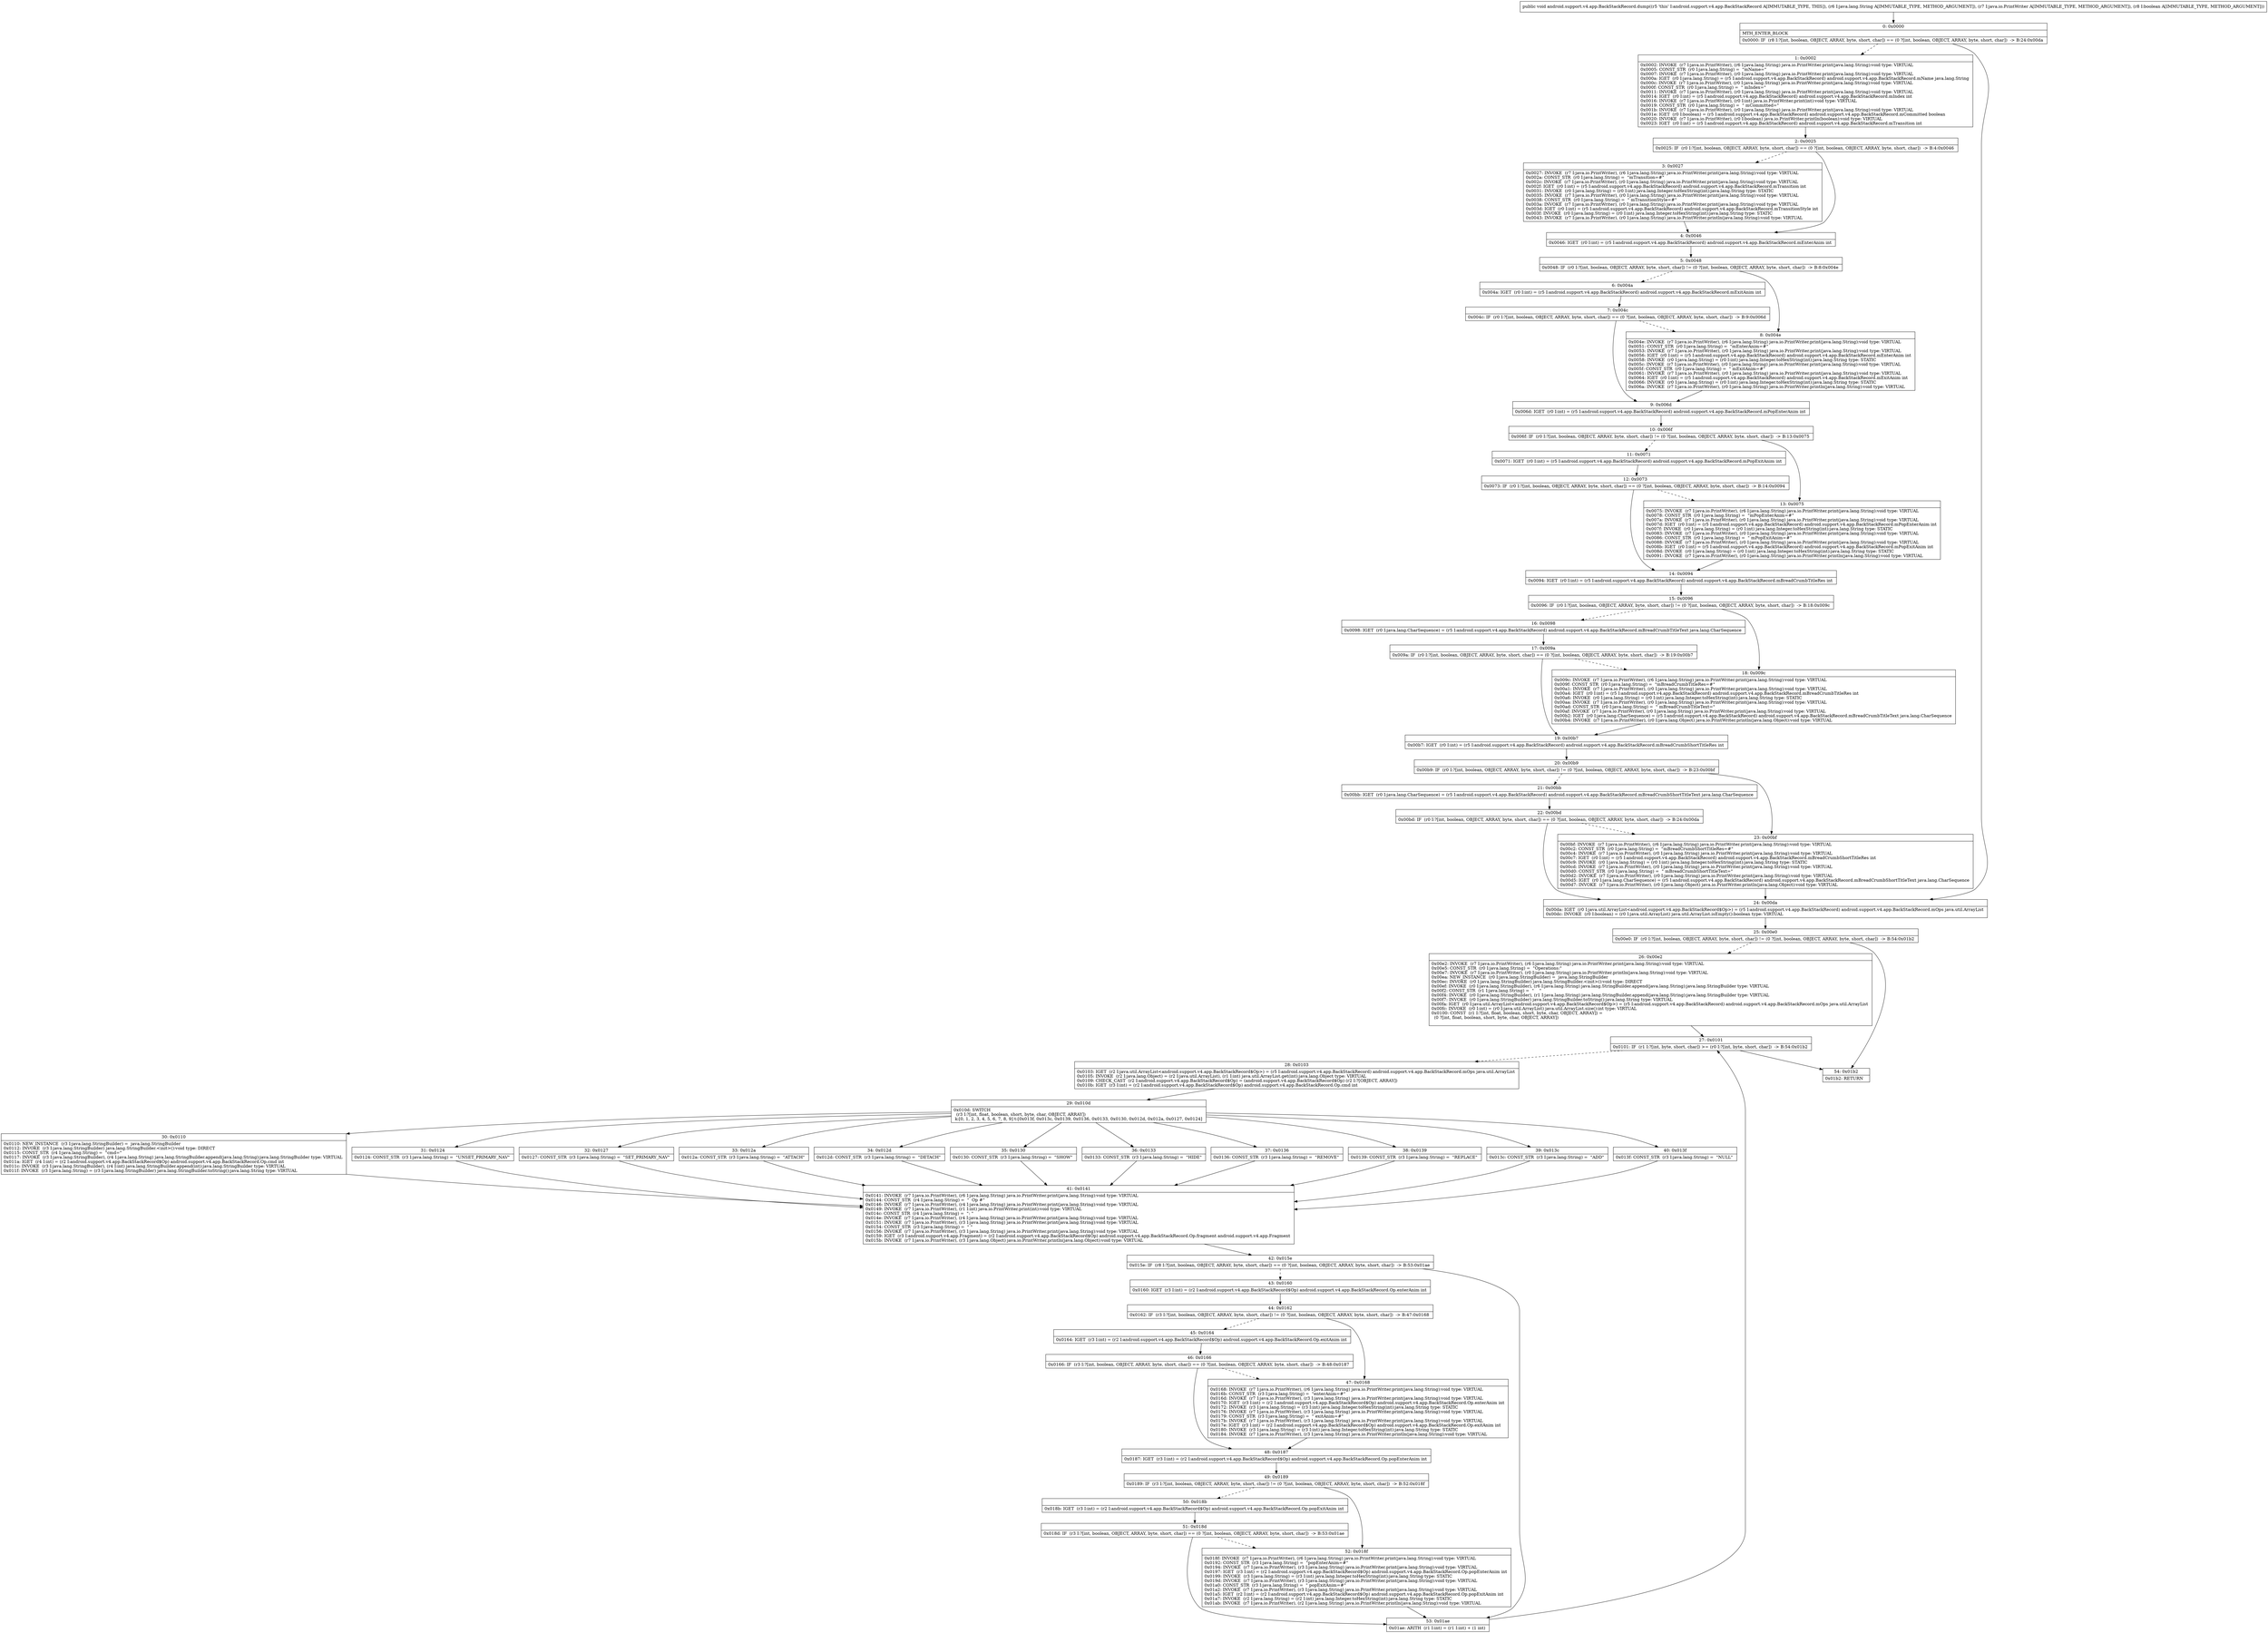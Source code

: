 digraph "CFG forandroid.support.v4.app.BackStackRecord.dump(Ljava\/lang\/String;Ljava\/io\/PrintWriter;Z)V" {
Node_0 [shape=record,label="{0\:\ 0x0000|MTH_ENTER_BLOCK\l|0x0000: IF  (r8 I:?[int, boolean, OBJECT, ARRAY, byte, short, char]) == (0 ?[int, boolean, OBJECT, ARRAY, byte, short, char])  \-\> B:24:0x00da \l}"];
Node_1 [shape=record,label="{1\:\ 0x0002|0x0002: INVOKE  (r7 I:java.io.PrintWriter), (r6 I:java.lang.String) java.io.PrintWriter.print(java.lang.String):void type: VIRTUAL \l0x0005: CONST_STR  (r0 I:java.lang.String) =  \"mName=\" \l0x0007: INVOKE  (r7 I:java.io.PrintWriter), (r0 I:java.lang.String) java.io.PrintWriter.print(java.lang.String):void type: VIRTUAL \l0x000a: IGET  (r0 I:java.lang.String) = (r5 I:android.support.v4.app.BackStackRecord) android.support.v4.app.BackStackRecord.mName java.lang.String \l0x000c: INVOKE  (r7 I:java.io.PrintWriter), (r0 I:java.lang.String) java.io.PrintWriter.print(java.lang.String):void type: VIRTUAL \l0x000f: CONST_STR  (r0 I:java.lang.String) =  \" mIndex=\" \l0x0011: INVOKE  (r7 I:java.io.PrintWriter), (r0 I:java.lang.String) java.io.PrintWriter.print(java.lang.String):void type: VIRTUAL \l0x0014: IGET  (r0 I:int) = (r5 I:android.support.v4.app.BackStackRecord) android.support.v4.app.BackStackRecord.mIndex int \l0x0016: INVOKE  (r7 I:java.io.PrintWriter), (r0 I:int) java.io.PrintWriter.print(int):void type: VIRTUAL \l0x0019: CONST_STR  (r0 I:java.lang.String) =  \" mCommitted=\" \l0x001b: INVOKE  (r7 I:java.io.PrintWriter), (r0 I:java.lang.String) java.io.PrintWriter.print(java.lang.String):void type: VIRTUAL \l0x001e: IGET  (r0 I:boolean) = (r5 I:android.support.v4.app.BackStackRecord) android.support.v4.app.BackStackRecord.mCommitted boolean \l0x0020: INVOKE  (r7 I:java.io.PrintWriter), (r0 I:boolean) java.io.PrintWriter.println(boolean):void type: VIRTUAL \l0x0023: IGET  (r0 I:int) = (r5 I:android.support.v4.app.BackStackRecord) android.support.v4.app.BackStackRecord.mTransition int \l}"];
Node_2 [shape=record,label="{2\:\ 0x0025|0x0025: IF  (r0 I:?[int, boolean, OBJECT, ARRAY, byte, short, char]) == (0 ?[int, boolean, OBJECT, ARRAY, byte, short, char])  \-\> B:4:0x0046 \l}"];
Node_3 [shape=record,label="{3\:\ 0x0027|0x0027: INVOKE  (r7 I:java.io.PrintWriter), (r6 I:java.lang.String) java.io.PrintWriter.print(java.lang.String):void type: VIRTUAL \l0x002a: CONST_STR  (r0 I:java.lang.String) =  \"mTransition=#\" \l0x002c: INVOKE  (r7 I:java.io.PrintWriter), (r0 I:java.lang.String) java.io.PrintWriter.print(java.lang.String):void type: VIRTUAL \l0x002f: IGET  (r0 I:int) = (r5 I:android.support.v4.app.BackStackRecord) android.support.v4.app.BackStackRecord.mTransition int \l0x0031: INVOKE  (r0 I:java.lang.String) = (r0 I:int) java.lang.Integer.toHexString(int):java.lang.String type: STATIC \l0x0035: INVOKE  (r7 I:java.io.PrintWriter), (r0 I:java.lang.String) java.io.PrintWriter.print(java.lang.String):void type: VIRTUAL \l0x0038: CONST_STR  (r0 I:java.lang.String) =  \" mTransitionStyle=#\" \l0x003a: INVOKE  (r7 I:java.io.PrintWriter), (r0 I:java.lang.String) java.io.PrintWriter.print(java.lang.String):void type: VIRTUAL \l0x003d: IGET  (r0 I:int) = (r5 I:android.support.v4.app.BackStackRecord) android.support.v4.app.BackStackRecord.mTransitionStyle int \l0x003f: INVOKE  (r0 I:java.lang.String) = (r0 I:int) java.lang.Integer.toHexString(int):java.lang.String type: STATIC \l0x0043: INVOKE  (r7 I:java.io.PrintWriter), (r0 I:java.lang.String) java.io.PrintWriter.println(java.lang.String):void type: VIRTUAL \l}"];
Node_4 [shape=record,label="{4\:\ 0x0046|0x0046: IGET  (r0 I:int) = (r5 I:android.support.v4.app.BackStackRecord) android.support.v4.app.BackStackRecord.mEnterAnim int \l}"];
Node_5 [shape=record,label="{5\:\ 0x0048|0x0048: IF  (r0 I:?[int, boolean, OBJECT, ARRAY, byte, short, char]) != (0 ?[int, boolean, OBJECT, ARRAY, byte, short, char])  \-\> B:8:0x004e \l}"];
Node_6 [shape=record,label="{6\:\ 0x004a|0x004a: IGET  (r0 I:int) = (r5 I:android.support.v4.app.BackStackRecord) android.support.v4.app.BackStackRecord.mExitAnim int \l}"];
Node_7 [shape=record,label="{7\:\ 0x004c|0x004c: IF  (r0 I:?[int, boolean, OBJECT, ARRAY, byte, short, char]) == (0 ?[int, boolean, OBJECT, ARRAY, byte, short, char])  \-\> B:9:0x006d \l}"];
Node_8 [shape=record,label="{8\:\ 0x004e|0x004e: INVOKE  (r7 I:java.io.PrintWriter), (r6 I:java.lang.String) java.io.PrintWriter.print(java.lang.String):void type: VIRTUAL \l0x0051: CONST_STR  (r0 I:java.lang.String) =  \"mEnterAnim=#\" \l0x0053: INVOKE  (r7 I:java.io.PrintWriter), (r0 I:java.lang.String) java.io.PrintWriter.print(java.lang.String):void type: VIRTUAL \l0x0056: IGET  (r0 I:int) = (r5 I:android.support.v4.app.BackStackRecord) android.support.v4.app.BackStackRecord.mEnterAnim int \l0x0058: INVOKE  (r0 I:java.lang.String) = (r0 I:int) java.lang.Integer.toHexString(int):java.lang.String type: STATIC \l0x005c: INVOKE  (r7 I:java.io.PrintWriter), (r0 I:java.lang.String) java.io.PrintWriter.print(java.lang.String):void type: VIRTUAL \l0x005f: CONST_STR  (r0 I:java.lang.String) =  \" mExitAnim=#\" \l0x0061: INVOKE  (r7 I:java.io.PrintWriter), (r0 I:java.lang.String) java.io.PrintWriter.print(java.lang.String):void type: VIRTUAL \l0x0064: IGET  (r0 I:int) = (r5 I:android.support.v4.app.BackStackRecord) android.support.v4.app.BackStackRecord.mExitAnim int \l0x0066: INVOKE  (r0 I:java.lang.String) = (r0 I:int) java.lang.Integer.toHexString(int):java.lang.String type: STATIC \l0x006a: INVOKE  (r7 I:java.io.PrintWriter), (r0 I:java.lang.String) java.io.PrintWriter.println(java.lang.String):void type: VIRTUAL \l}"];
Node_9 [shape=record,label="{9\:\ 0x006d|0x006d: IGET  (r0 I:int) = (r5 I:android.support.v4.app.BackStackRecord) android.support.v4.app.BackStackRecord.mPopEnterAnim int \l}"];
Node_10 [shape=record,label="{10\:\ 0x006f|0x006f: IF  (r0 I:?[int, boolean, OBJECT, ARRAY, byte, short, char]) != (0 ?[int, boolean, OBJECT, ARRAY, byte, short, char])  \-\> B:13:0x0075 \l}"];
Node_11 [shape=record,label="{11\:\ 0x0071|0x0071: IGET  (r0 I:int) = (r5 I:android.support.v4.app.BackStackRecord) android.support.v4.app.BackStackRecord.mPopExitAnim int \l}"];
Node_12 [shape=record,label="{12\:\ 0x0073|0x0073: IF  (r0 I:?[int, boolean, OBJECT, ARRAY, byte, short, char]) == (0 ?[int, boolean, OBJECT, ARRAY, byte, short, char])  \-\> B:14:0x0094 \l}"];
Node_13 [shape=record,label="{13\:\ 0x0075|0x0075: INVOKE  (r7 I:java.io.PrintWriter), (r6 I:java.lang.String) java.io.PrintWriter.print(java.lang.String):void type: VIRTUAL \l0x0078: CONST_STR  (r0 I:java.lang.String) =  \"mPopEnterAnim=#\" \l0x007a: INVOKE  (r7 I:java.io.PrintWriter), (r0 I:java.lang.String) java.io.PrintWriter.print(java.lang.String):void type: VIRTUAL \l0x007d: IGET  (r0 I:int) = (r5 I:android.support.v4.app.BackStackRecord) android.support.v4.app.BackStackRecord.mPopEnterAnim int \l0x007f: INVOKE  (r0 I:java.lang.String) = (r0 I:int) java.lang.Integer.toHexString(int):java.lang.String type: STATIC \l0x0083: INVOKE  (r7 I:java.io.PrintWriter), (r0 I:java.lang.String) java.io.PrintWriter.print(java.lang.String):void type: VIRTUAL \l0x0086: CONST_STR  (r0 I:java.lang.String) =  \" mPopExitAnim=#\" \l0x0088: INVOKE  (r7 I:java.io.PrintWriter), (r0 I:java.lang.String) java.io.PrintWriter.print(java.lang.String):void type: VIRTUAL \l0x008b: IGET  (r0 I:int) = (r5 I:android.support.v4.app.BackStackRecord) android.support.v4.app.BackStackRecord.mPopExitAnim int \l0x008d: INVOKE  (r0 I:java.lang.String) = (r0 I:int) java.lang.Integer.toHexString(int):java.lang.String type: STATIC \l0x0091: INVOKE  (r7 I:java.io.PrintWriter), (r0 I:java.lang.String) java.io.PrintWriter.println(java.lang.String):void type: VIRTUAL \l}"];
Node_14 [shape=record,label="{14\:\ 0x0094|0x0094: IGET  (r0 I:int) = (r5 I:android.support.v4.app.BackStackRecord) android.support.v4.app.BackStackRecord.mBreadCrumbTitleRes int \l}"];
Node_15 [shape=record,label="{15\:\ 0x0096|0x0096: IF  (r0 I:?[int, boolean, OBJECT, ARRAY, byte, short, char]) != (0 ?[int, boolean, OBJECT, ARRAY, byte, short, char])  \-\> B:18:0x009c \l}"];
Node_16 [shape=record,label="{16\:\ 0x0098|0x0098: IGET  (r0 I:java.lang.CharSequence) = (r5 I:android.support.v4.app.BackStackRecord) android.support.v4.app.BackStackRecord.mBreadCrumbTitleText java.lang.CharSequence \l}"];
Node_17 [shape=record,label="{17\:\ 0x009a|0x009a: IF  (r0 I:?[int, boolean, OBJECT, ARRAY, byte, short, char]) == (0 ?[int, boolean, OBJECT, ARRAY, byte, short, char])  \-\> B:19:0x00b7 \l}"];
Node_18 [shape=record,label="{18\:\ 0x009c|0x009c: INVOKE  (r7 I:java.io.PrintWriter), (r6 I:java.lang.String) java.io.PrintWriter.print(java.lang.String):void type: VIRTUAL \l0x009f: CONST_STR  (r0 I:java.lang.String) =  \"mBreadCrumbTitleRes=#\" \l0x00a1: INVOKE  (r7 I:java.io.PrintWriter), (r0 I:java.lang.String) java.io.PrintWriter.print(java.lang.String):void type: VIRTUAL \l0x00a4: IGET  (r0 I:int) = (r5 I:android.support.v4.app.BackStackRecord) android.support.v4.app.BackStackRecord.mBreadCrumbTitleRes int \l0x00a6: INVOKE  (r0 I:java.lang.String) = (r0 I:int) java.lang.Integer.toHexString(int):java.lang.String type: STATIC \l0x00aa: INVOKE  (r7 I:java.io.PrintWriter), (r0 I:java.lang.String) java.io.PrintWriter.print(java.lang.String):void type: VIRTUAL \l0x00ad: CONST_STR  (r0 I:java.lang.String) =  \" mBreadCrumbTitleText=\" \l0x00af: INVOKE  (r7 I:java.io.PrintWriter), (r0 I:java.lang.String) java.io.PrintWriter.print(java.lang.String):void type: VIRTUAL \l0x00b2: IGET  (r0 I:java.lang.CharSequence) = (r5 I:android.support.v4.app.BackStackRecord) android.support.v4.app.BackStackRecord.mBreadCrumbTitleText java.lang.CharSequence \l0x00b4: INVOKE  (r7 I:java.io.PrintWriter), (r0 I:java.lang.Object) java.io.PrintWriter.println(java.lang.Object):void type: VIRTUAL \l}"];
Node_19 [shape=record,label="{19\:\ 0x00b7|0x00b7: IGET  (r0 I:int) = (r5 I:android.support.v4.app.BackStackRecord) android.support.v4.app.BackStackRecord.mBreadCrumbShortTitleRes int \l}"];
Node_20 [shape=record,label="{20\:\ 0x00b9|0x00b9: IF  (r0 I:?[int, boolean, OBJECT, ARRAY, byte, short, char]) != (0 ?[int, boolean, OBJECT, ARRAY, byte, short, char])  \-\> B:23:0x00bf \l}"];
Node_21 [shape=record,label="{21\:\ 0x00bb|0x00bb: IGET  (r0 I:java.lang.CharSequence) = (r5 I:android.support.v4.app.BackStackRecord) android.support.v4.app.BackStackRecord.mBreadCrumbShortTitleText java.lang.CharSequence \l}"];
Node_22 [shape=record,label="{22\:\ 0x00bd|0x00bd: IF  (r0 I:?[int, boolean, OBJECT, ARRAY, byte, short, char]) == (0 ?[int, boolean, OBJECT, ARRAY, byte, short, char])  \-\> B:24:0x00da \l}"];
Node_23 [shape=record,label="{23\:\ 0x00bf|0x00bf: INVOKE  (r7 I:java.io.PrintWriter), (r6 I:java.lang.String) java.io.PrintWriter.print(java.lang.String):void type: VIRTUAL \l0x00c2: CONST_STR  (r0 I:java.lang.String) =  \"mBreadCrumbShortTitleRes=#\" \l0x00c4: INVOKE  (r7 I:java.io.PrintWriter), (r0 I:java.lang.String) java.io.PrintWriter.print(java.lang.String):void type: VIRTUAL \l0x00c7: IGET  (r0 I:int) = (r5 I:android.support.v4.app.BackStackRecord) android.support.v4.app.BackStackRecord.mBreadCrumbShortTitleRes int \l0x00c9: INVOKE  (r0 I:java.lang.String) = (r0 I:int) java.lang.Integer.toHexString(int):java.lang.String type: STATIC \l0x00cd: INVOKE  (r7 I:java.io.PrintWriter), (r0 I:java.lang.String) java.io.PrintWriter.print(java.lang.String):void type: VIRTUAL \l0x00d0: CONST_STR  (r0 I:java.lang.String) =  \" mBreadCrumbShortTitleText=\" \l0x00d2: INVOKE  (r7 I:java.io.PrintWriter), (r0 I:java.lang.String) java.io.PrintWriter.print(java.lang.String):void type: VIRTUAL \l0x00d5: IGET  (r0 I:java.lang.CharSequence) = (r5 I:android.support.v4.app.BackStackRecord) android.support.v4.app.BackStackRecord.mBreadCrumbShortTitleText java.lang.CharSequence \l0x00d7: INVOKE  (r7 I:java.io.PrintWriter), (r0 I:java.lang.Object) java.io.PrintWriter.println(java.lang.Object):void type: VIRTUAL \l}"];
Node_24 [shape=record,label="{24\:\ 0x00da|0x00da: IGET  (r0 I:java.util.ArrayList\<android.support.v4.app.BackStackRecord$Op\>) = (r5 I:android.support.v4.app.BackStackRecord) android.support.v4.app.BackStackRecord.mOps java.util.ArrayList \l0x00dc: INVOKE  (r0 I:boolean) = (r0 I:java.util.ArrayList) java.util.ArrayList.isEmpty():boolean type: VIRTUAL \l}"];
Node_25 [shape=record,label="{25\:\ 0x00e0|0x00e0: IF  (r0 I:?[int, boolean, OBJECT, ARRAY, byte, short, char]) != (0 ?[int, boolean, OBJECT, ARRAY, byte, short, char])  \-\> B:54:0x01b2 \l}"];
Node_26 [shape=record,label="{26\:\ 0x00e2|0x00e2: INVOKE  (r7 I:java.io.PrintWriter), (r6 I:java.lang.String) java.io.PrintWriter.print(java.lang.String):void type: VIRTUAL \l0x00e5: CONST_STR  (r0 I:java.lang.String) =  \"Operations:\" \l0x00e7: INVOKE  (r7 I:java.io.PrintWriter), (r0 I:java.lang.String) java.io.PrintWriter.println(java.lang.String):void type: VIRTUAL \l0x00ea: NEW_INSTANCE  (r0 I:java.lang.StringBuilder) =  java.lang.StringBuilder \l0x00ec: INVOKE  (r0 I:java.lang.StringBuilder) java.lang.StringBuilder.\<init\>():void type: DIRECT \l0x00ef: INVOKE  (r0 I:java.lang.StringBuilder), (r6 I:java.lang.String) java.lang.StringBuilder.append(java.lang.String):java.lang.StringBuilder type: VIRTUAL \l0x00f2: CONST_STR  (r1 I:java.lang.String) =  \"    \" \l0x00f4: INVOKE  (r0 I:java.lang.StringBuilder), (r1 I:java.lang.String) java.lang.StringBuilder.append(java.lang.String):java.lang.StringBuilder type: VIRTUAL \l0x00f7: INVOKE  (r0 I:java.lang.StringBuilder) java.lang.StringBuilder.toString():java.lang.String type: VIRTUAL \l0x00fa: IGET  (r0 I:java.util.ArrayList\<android.support.v4.app.BackStackRecord$Op\>) = (r5 I:android.support.v4.app.BackStackRecord) android.support.v4.app.BackStackRecord.mOps java.util.ArrayList \l0x00fc: INVOKE  (r0 I:int) = (r0 I:java.util.ArrayList) java.util.ArrayList.size():int type: VIRTUAL \l0x0100: CONST  (r1 I:?[int, float, boolean, short, byte, char, OBJECT, ARRAY]) = \l  (0 ?[int, float, boolean, short, byte, char, OBJECT, ARRAY])\l \l}"];
Node_27 [shape=record,label="{27\:\ 0x0101|0x0101: IF  (r1 I:?[int, byte, short, char]) \>= (r0 I:?[int, byte, short, char])  \-\> B:54:0x01b2 \l}"];
Node_28 [shape=record,label="{28\:\ 0x0103|0x0103: IGET  (r2 I:java.util.ArrayList\<android.support.v4.app.BackStackRecord$Op\>) = (r5 I:android.support.v4.app.BackStackRecord) android.support.v4.app.BackStackRecord.mOps java.util.ArrayList \l0x0105: INVOKE  (r2 I:java.lang.Object) = (r2 I:java.util.ArrayList), (r1 I:int) java.util.ArrayList.get(int):java.lang.Object type: VIRTUAL \l0x0109: CHECK_CAST  (r2 I:android.support.v4.app.BackStackRecord$Op) = (android.support.v4.app.BackStackRecord$Op) (r2 I:?[OBJECT, ARRAY]) \l0x010b: IGET  (r3 I:int) = (r2 I:android.support.v4.app.BackStackRecord$Op) android.support.v4.app.BackStackRecord.Op.cmd int \l}"];
Node_29 [shape=record,label="{29\:\ 0x010d|0x010d: SWITCH  \l  (r3 I:?[int, float, boolean, short, byte, char, OBJECT, ARRAY])\l k:[0, 1, 2, 3, 4, 5, 6, 7, 8, 9] t:[0x013f, 0x013c, 0x0139, 0x0136, 0x0133, 0x0130, 0x012d, 0x012a, 0x0127, 0x0124] \l}"];
Node_30 [shape=record,label="{30\:\ 0x0110|0x0110: NEW_INSTANCE  (r3 I:java.lang.StringBuilder) =  java.lang.StringBuilder \l0x0112: INVOKE  (r3 I:java.lang.StringBuilder) java.lang.StringBuilder.\<init\>():void type: DIRECT \l0x0115: CONST_STR  (r4 I:java.lang.String) =  \"cmd=\" \l0x0117: INVOKE  (r3 I:java.lang.StringBuilder), (r4 I:java.lang.String) java.lang.StringBuilder.append(java.lang.String):java.lang.StringBuilder type: VIRTUAL \l0x011a: IGET  (r4 I:int) = (r2 I:android.support.v4.app.BackStackRecord$Op) android.support.v4.app.BackStackRecord.Op.cmd int \l0x011c: INVOKE  (r3 I:java.lang.StringBuilder), (r4 I:int) java.lang.StringBuilder.append(int):java.lang.StringBuilder type: VIRTUAL \l0x011f: INVOKE  (r3 I:java.lang.String) = (r3 I:java.lang.StringBuilder) java.lang.StringBuilder.toString():java.lang.String type: VIRTUAL \l}"];
Node_31 [shape=record,label="{31\:\ 0x0124|0x0124: CONST_STR  (r3 I:java.lang.String) =  \"UNSET_PRIMARY_NAV\" \l}"];
Node_32 [shape=record,label="{32\:\ 0x0127|0x0127: CONST_STR  (r3 I:java.lang.String) =  \"SET_PRIMARY_NAV\" \l}"];
Node_33 [shape=record,label="{33\:\ 0x012a|0x012a: CONST_STR  (r3 I:java.lang.String) =  \"ATTACH\" \l}"];
Node_34 [shape=record,label="{34\:\ 0x012d|0x012d: CONST_STR  (r3 I:java.lang.String) =  \"DETACH\" \l}"];
Node_35 [shape=record,label="{35\:\ 0x0130|0x0130: CONST_STR  (r3 I:java.lang.String) =  \"SHOW\" \l}"];
Node_36 [shape=record,label="{36\:\ 0x0133|0x0133: CONST_STR  (r3 I:java.lang.String) =  \"HIDE\" \l}"];
Node_37 [shape=record,label="{37\:\ 0x0136|0x0136: CONST_STR  (r3 I:java.lang.String) =  \"REMOVE\" \l}"];
Node_38 [shape=record,label="{38\:\ 0x0139|0x0139: CONST_STR  (r3 I:java.lang.String) =  \"REPLACE\" \l}"];
Node_39 [shape=record,label="{39\:\ 0x013c|0x013c: CONST_STR  (r3 I:java.lang.String) =  \"ADD\" \l}"];
Node_40 [shape=record,label="{40\:\ 0x013f|0x013f: CONST_STR  (r3 I:java.lang.String) =  \"NULL\" \l}"];
Node_41 [shape=record,label="{41\:\ 0x0141|0x0141: INVOKE  (r7 I:java.io.PrintWriter), (r6 I:java.lang.String) java.io.PrintWriter.print(java.lang.String):void type: VIRTUAL \l0x0144: CONST_STR  (r4 I:java.lang.String) =  \"  Op #\" \l0x0146: INVOKE  (r7 I:java.io.PrintWriter), (r4 I:java.lang.String) java.io.PrintWriter.print(java.lang.String):void type: VIRTUAL \l0x0149: INVOKE  (r7 I:java.io.PrintWriter), (r1 I:int) java.io.PrintWriter.print(int):void type: VIRTUAL \l0x014c: CONST_STR  (r4 I:java.lang.String) =  \": \" \l0x014e: INVOKE  (r7 I:java.io.PrintWriter), (r4 I:java.lang.String) java.io.PrintWriter.print(java.lang.String):void type: VIRTUAL \l0x0151: INVOKE  (r7 I:java.io.PrintWriter), (r3 I:java.lang.String) java.io.PrintWriter.print(java.lang.String):void type: VIRTUAL \l0x0154: CONST_STR  (r3 I:java.lang.String) =  \" \" \l0x0156: INVOKE  (r7 I:java.io.PrintWriter), (r3 I:java.lang.String) java.io.PrintWriter.print(java.lang.String):void type: VIRTUAL \l0x0159: IGET  (r3 I:android.support.v4.app.Fragment) = (r2 I:android.support.v4.app.BackStackRecord$Op) android.support.v4.app.BackStackRecord.Op.fragment android.support.v4.app.Fragment \l0x015b: INVOKE  (r7 I:java.io.PrintWriter), (r3 I:java.lang.Object) java.io.PrintWriter.println(java.lang.Object):void type: VIRTUAL \l}"];
Node_42 [shape=record,label="{42\:\ 0x015e|0x015e: IF  (r8 I:?[int, boolean, OBJECT, ARRAY, byte, short, char]) == (0 ?[int, boolean, OBJECT, ARRAY, byte, short, char])  \-\> B:53:0x01ae \l}"];
Node_43 [shape=record,label="{43\:\ 0x0160|0x0160: IGET  (r3 I:int) = (r2 I:android.support.v4.app.BackStackRecord$Op) android.support.v4.app.BackStackRecord.Op.enterAnim int \l}"];
Node_44 [shape=record,label="{44\:\ 0x0162|0x0162: IF  (r3 I:?[int, boolean, OBJECT, ARRAY, byte, short, char]) != (0 ?[int, boolean, OBJECT, ARRAY, byte, short, char])  \-\> B:47:0x0168 \l}"];
Node_45 [shape=record,label="{45\:\ 0x0164|0x0164: IGET  (r3 I:int) = (r2 I:android.support.v4.app.BackStackRecord$Op) android.support.v4.app.BackStackRecord.Op.exitAnim int \l}"];
Node_46 [shape=record,label="{46\:\ 0x0166|0x0166: IF  (r3 I:?[int, boolean, OBJECT, ARRAY, byte, short, char]) == (0 ?[int, boolean, OBJECT, ARRAY, byte, short, char])  \-\> B:48:0x0187 \l}"];
Node_47 [shape=record,label="{47\:\ 0x0168|0x0168: INVOKE  (r7 I:java.io.PrintWriter), (r6 I:java.lang.String) java.io.PrintWriter.print(java.lang.String):void type: VIRTUAL \l0x016b: CONST_STR  (r3 I:java.lang.String) =  \"enterAnim=#\" \l0x016d: INVOKE  (r7 I:java.io.PrintWriter), (r3 I:java.lang.String) java.io.PrintWriter.print(java.lang.String):void type: VIRTUAL \l0x0170: IGET  (r3 I:int) = (r2 I:android.support.v4.app.BackStackRecord$Op) android.support.v4.app.BackStackRecord.Op.enterAnim int \l0x0172: INVOKE  (r3 I:java.lang.String) = (r3 I:int) java.lang.Integer.toHexString(int):java.lang.String type: STATIC \l0x0176: INVOKE  (r7 I:java.io.PrintWriter), (r3 I:java.lang.String) java.io.PrintWriter.print(java.lang.String):void type: VIRTUAL \l0x0179: CONST_STR  (r3 I:java.lang.String) =  \" exitAnim=#\" \l0x017b: INVOKE  (r7 I:java.io.PrintWriter), (r3 I:java.lang.String) java.io.PrintWriter.print(java.lang.String):void type: VIRTUAL \l0x017e: IGET  (r3 I:int) = (r2 I:android.support.v4.app.BackStackRecord$Op) android.support.v4.app.BackStackRecord.Op.exitAnim int \l0x0180: INVOKE  (r3 I:java.lang.String) = (r3 I:int) java.lang.Integer.toHexString(int):java.lang.String type: STATIC \l0x0184: INVOKE  (r7 I:java.io.PrintWriter), (r3 I:java.lang.String) java.io.PrintWriter.println(java.lang.String):void type: VIRTUAL \l}"];
Node_48 [shape=record,label="{48\:\ 0x0187|0x0187: IGET  (r3 I:int) = (r2 I:android.support.v4.app.BackStackRecord$Op) android.support.v4.app.BackStackRecord.Op.popEnterAnim int \l}"];
Node_49 [shape=record,label="{49\:\ 0x0189|0x0189: IF  (r3 I:?[int, boolean, OBJECT, ARRAY, byte, short, char]) != (0 ?[int, boolean, OBJECT, ARRAY, byte, short, char])  \-\> B:52:0x018f \l}"];
Node_50 [shape=record,label="{50\:\ 0x018b|0x018b: IGET  (r3 I:int) = (r2 I:android.support.v4.app.BackStackRecord$Op) android.support.v4.app.BackStackRecord.Op.popExitAnim int \l}"];
Node_51 [shape=record,label="{51\:\ 0x018d|0x018d: IF  (r3 I:?[int, boolean, OBJECT, ARRAY, byte, short, char]) == (0 ?[int, boolean, OBJECT, ARRAY, byte, short, char])  \-\> B:53:0x01ae \l}"];
Node_52 [shape=record,label="{52\:\ 0x018f|0x018f: INVOKE  (r7 I:java.io.PrintWriter), (r6 I:java.lang.String) java.io.PrintWriter.print(java.lang.String):void type: VIRTUAL \l0x0192: CONST_STR  (r3 I:java.lang.String) =  \"popEnterAnim=#\" \l0x0194: INVOKE  (r7 I:java.io.PrintWriter), (r3 I:java.lang.String) java.io.PrintWriter.print(java.lang.String):void type: VIRTUAL \l0x0197: IGET  (r3 I:int) = (r2 I:android.support.v4.app.BackStackRecord$Op) android.support.v4.app.BackStackRecord.Op.popEnterAnim int \l0x0199: INVOKE  (r3 I:java.lang.String) = (r3 I:int) java.lang.Integer.toHexString(int):java.lang.String type: STATIC \l0x019d: INVOKE  (r7 I:java.io.PrintWriter), (r3 I:java.lang.String) java.io.PrintWriter.print(java.lang.String):void type: VIRTUAL \l0x01a0: CONST_STR  (r3 I:java.lang.String) =  \" popExitAnim=#\" \l0x01a2: INVOKE  (r7 I:java.io.PrintWriter), (r3 I:java.lang.String) java.io.PrintWriter.print(java.lang.String):void type: VIRTUAL \l0x01a5: IGET  (r2 I:int) = (r2 I:android.support.v4.app.BackStackRecord$Op) android.support.v4.app.BackStackRecord.Op.popExitAnim int \l0x01a7: INVOKE  (r2 I:java.lang.String) = (r2 I:int) java.lang.Integer.toHexString(int):java.lang.String type: STATIC \l0x01ab: INVOKE  (r7 I:java.io.PrintWriter), (r2 I:java.lang.String) java.io.PrintWriter.println(java.lang.String):void type: VIRTUAL \l}"];
Node_53 [shape=record,label="{53\:\ 0x01ae|0x01ae: ARITH  (r1 I:int) = (r1 I:int) + (1 int) \l}"];
Node_54 [shape=record,label="{54\:\ 0x01b2|0x01b2: RETURN   \l}"];
MethodNode[shape=record,label="{public void android.support.v4.app.BackStackRecord.dump((r5 'this' I:android.support.v4.app.BackStackRecord A[IMMUTABLE_TYPE, THIS]), (r6 I:java.lang.String A[IMMUTABLE_TYPE, METHOD_ARGUMENT]), (r7 I:java.io.PrintWriter A[IMMUTABLE_TYPE, METHOD_ARGUMENT]), (r8 I:boolean A[IMMUTABLE_TYPE, METHOD_ARGUMENT])) }"];
MethodNode -> Node_0;
Node_0 -> Node_1[style=dashed];
Node_0 -> Node_24;
Node_1 -> Node_2;
Node_2 -> Node_3[style=dashed];
Node_2 -> Node_4;
Node_3 -> Node_4;
Node_4 -> Node_5;
Node_5 -> Node_6[style=dashed];
Node_5 -> Node_8;
Node_6 -> Node_7;
Node_7 -> Node_8[style=dashed];
Node_7 -> Node_9;
Node_8 -> Node_9;
Node_9 -> Node_10;
Node_10 -> Node_11[style=dashed];
Node_10 -> Node_13;
Node_11 -> Node_12;
Node_12 -> Node_13[style=dashed];
Node_12 -> Node_14;
Node_13 -> Node_14;
Node_14 -> Node_15;
Node_15 -> Node_16[style=dashed];
Node_15 -> Node_18;
Node_16 -> Node_17;
Node_17 -> Node_18[style=dashed];
Node_17 -> Node_19;
Node_18 -> Node_19;
Node_19 -> Node_20;
Node_20 -> Node_21[style=dashed];
Node_20 -> Node_23;
Node_21 -> Node_22;
Node_22 -> Node_23[style=dashed];
Node_22 -> Node_24;
Node_23 -> Node_24;
Node_24 -> Node_25;
Node_25 -> Node_26[style=dashed];
Node_25 -> Node_54;
Node_26 -> Node_27;
Node_27 -> Node_28[style=dashed];
Node_27 -> Node_54;
Node_28 -> Node_29;
Node_29 -> Node_30;
Node_29 -> Node_31;
Node_29 -> Node_32;
Node_29 -> Node_33;
Node_29 -> Node_34;
Node_29 -> Node_35;
Node_29 -> Node_36;
Node_29 -> Node_37;
Node_29 -> Node_38;
Node_29 -> Node_39;
Node_29 -> Node_40;
Node_30 -> Node_41;
Node_31 -> Node_41;
Node_32 -> Node_41;
Node_33 -> Node_41;
Node_34 -> Node_41;
Node_35 -> Node_41;
Node_36 -> Node_41;
Node_37 -> Node_41;
Node_38 -> Node_41;
Node_39 -> Node_41;
Node_40 -> Node_41;
Node_41 -> Node_42;
Node_42 -> Node_43[style=dashed];
Node_42 -> Node_53;
Node_43 -> Node_44;
Node_44 -> Node_45[style=dashed];
Node_44 -> Node_47;
Node_45 -> Node_46;
Node_46 -> Node_47[style=dashed];
Node_46 -> Node_48;
Node_47 -> Node_48;
Node_48 -> Node_49;
Node_49 -> Node_50[style=dashed];
Node_49 -> Node_52;
Node_50 -> Node_51;
Node_51 -> Node_52[style=dashed];
Node_51 -> Node_53;
Node_52 -> Node_53;
Node_53 -> Node_27;
}


